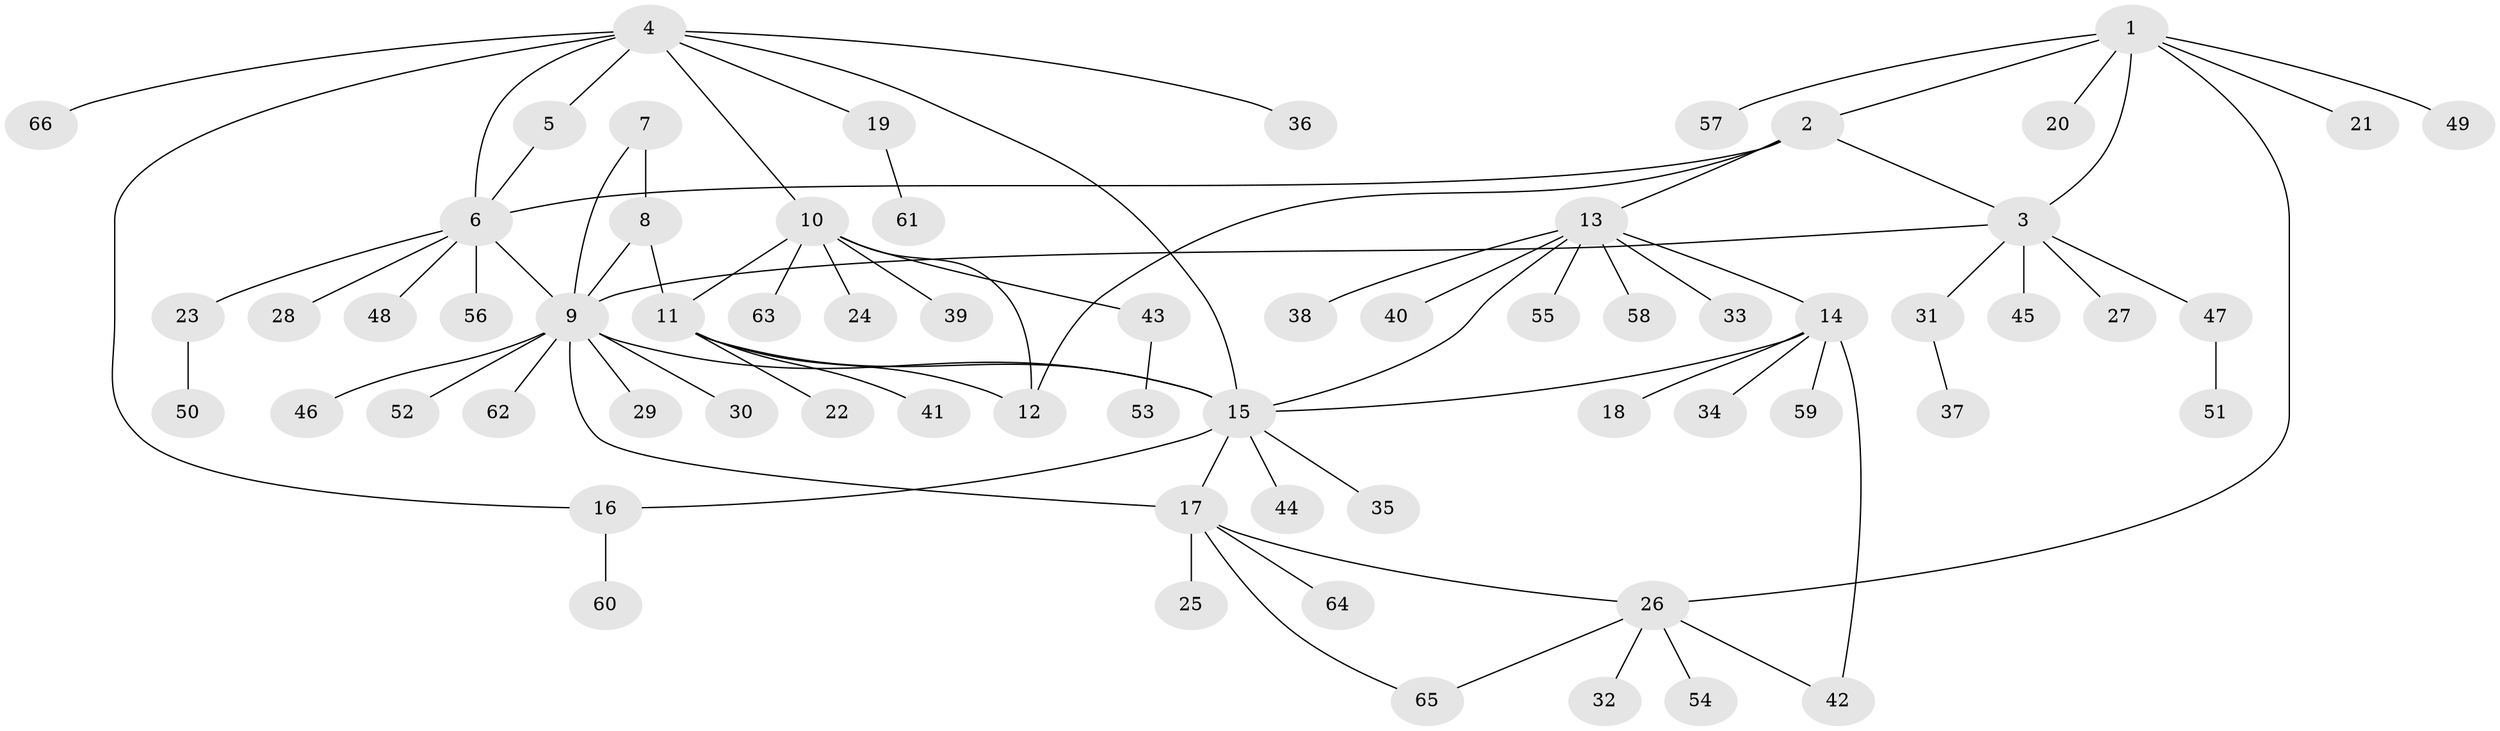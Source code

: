 // Generated by graph-tools (version 1.1) at 2025/26/03/09/25 03:26:43]
// undirected, 66 vertices, 81 edges
graph export_dot {
graph [start="1"]
  node [color=gray90,style=filled];
  1;
  2;
  3;
  4;
  5;
  6;
  7;
  8;
  9;
  10;
  11;
  12;
  13;
  14;
  15;
  16;
  17;
  18;
  19;
  20;
  21;
  22;
  23;
  24;
  25;
  26;
  27;
  28;
  29;
  30;
  31;
  32;
  33;
  34;
  35;
  36;
  37;
  38;
  39;
  40;
  41;
  42;
  43;
  44;
  45;
  46;
  47;
  48;
  49;
  50;
  51;
  52;
  53;
  54;
  55;
  56;
  57;
  58;
  59;
  60;
  61;
  62;
  63;
  64;
  65;
  66;
  1 -- 2;
  1 -- 3;
  1 -- 20;
  1 -- 21;
  1 -- 26;
  1 -- 49;
  1 -- 57;
  2 -- 3;
  2 -- 6;
  2 -- 12;
  2 -- 13;
  3 -- 9;
  3 -- 27;
  3 -- 31;
  3 -- 45;
  3 -- 47;
  4 -- 5;
  4 -- 6;
  4 -- 10;
  4 -- 15;
  4 -- 16;
  4 -- 19;
  4 -- 36;
  4 -- 66;
  5 -- 6;
  6 -- 9;
  6 -- 23;
  6 -- 28;
  6 -- 48;
  6 -- 56;
  7 -- 8;
  7 -- 9;
  8 -- 9;
  8 -- 11;
  9 -- 15;
  9 -- 17;
  9 -- 29;
  9 -- 30;
  9 -- 46;
  9 -- 52;
  9 -- 62;
  10 -- 11;
  10 -- 12;
  10 -- 24;
  10 -- 39;
  10 -- 43;
  10 -- 63;
  11 -- 12;
  11 -- 15;
  11 -- 22;
  11 -- 41;
  13 -- 14;
  13 -- 15;
  13 -- 33;
  13 -- 38;
  13 -- 40;
  13 -- 55;
  13 -- 58;
  14 -- 15;
  14 -- 18;
  14 -- 34;
  14 -- 42;
  14 -- 59;
  15 -- 16;
  15 -- 17;
  15 -- 35;
  15 -- 44;
  16 -- 60;
  17 -- 25;
  17 -- 26;
  17 -- 64;
  17 -- 65;
  19 -- 61;
  23 -- 50;
  26 -- 32;
  26 -- 42;
  26 -- 54;
  26 -- 65;
  31 -- 37;
  43 -- 53;
  47 -- 51;
}
